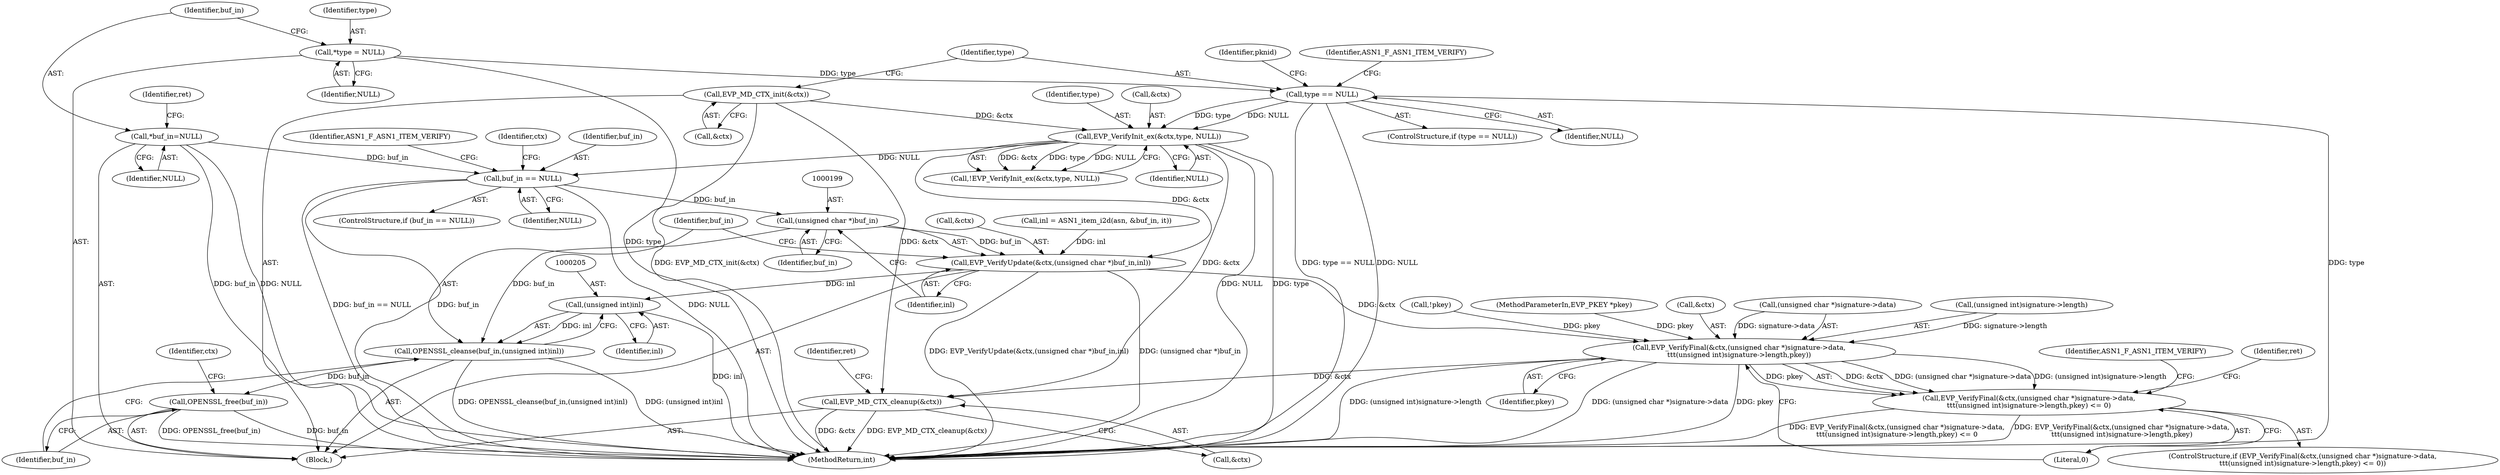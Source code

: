 digraph "0_openssl_ebc71865f0506a293242bd4aec97cdc7a8ef24b0@pointer" {
"1000198" [label="(Call,(unsigned char *)buf_in)"];
"1000187" [label="(Call,buf_in == NULL)"];
"1000117" [label="(Call,*buf_in=NULL)"];
"1000166" [label="(Call,EVP_VerifyInit_ex(&ctx,type, NULL))"];
"1000138" [label="(Call,EVP_MD_CTX_init(&ctx))"];
"1000142" [label="(Call,type == NULL)"];
"1000113" [label="(Call,*type = NULL)"];
"1000195" [label="(Call,EVP_VerifyUpdate(&ctx,(unsigned char *)buf_in,inl))"];
"1000204" [label="(Call,(unsigned int)inl)"];
"1000202" [label="(Call,OPENSSL_cleanse(buf_in,(unsigned int)inl))"];
"1000207" [label="(Call,OPENSSL_free(buf_in))"];
"1000211" [label="(Call,EVP_VerifyFinal(&ctx,(unsigned char *)signature->data,\n\t\t\t(unsigned int)signature->length,pkey))"];
"1000210" [label="(Call,EVP_VerifyFinal(&ctx,(unsigned char *)signature->data,\n\t\t\t(unsigned int)signature->length,pkey) <= 0)"];
"1000238" [label="(Call,EVP_MD_CTX_cleanup(&ctx))"];
"1000204" [label="(Call,(unsigned int)inl)"];
"1000197" [label="(Identifier,ctx)"];
"1000238" [label="(Call,EVP_MD_CTX_cleanup(&ctx))"];
"1000225" [label="(Literal,0)"];
"1000138" [label="(Call,EVP_MD_CTX_init(&ctx))"];
"1000170" [label="(Identifier,NULL)"];
"1000165" [label="(Call,!EVP_VerifyInit_ex(&ctx,type, NULL))"];
"1000239" [label="(Call,&ctx)"];
"1000210" [label="(Call,EVP_VerifyFinal(&ctx,(unsigned char *)signature->data,\n\t\t\t(unsigned int)signature->length,pkey) <= 0)"];
"1000153" [label="(Identifier,pknid)"];
"1000203" [label="(Identifier,buf_in)"];
"1000195" [label="(Call,EVP_VerifyUpdate(&ctx,(unsigned char *)buf_in,inl))"];
"1000141" [label="(ControlStructure,if (type == NULL))"];
"1000202" [label="(Call,OPENSSL_cleanse(buf_in,(unsigned int)inl))"];
"1000201" [label="(Identifier,inl)"];
"1000213" [label="(Identifier,ctx)"];
"1000219" [label="(Call,(unsigned int)signature->length)"];
"1000198" [label="(Call,(unsigned char *)buf_in)"];
"1000122" [label="(Identifier,ret)"];
"1000144" [label="(Identifier,NULL)"];
"1000179" [label="(Call,inl = ASN1_item_i2d(asn, &buf_in, it))"];
"1000114" [label="(Identifier,type)"];
"1000224" [label="(Identifier,pkey)"];
"1000228" [label="(Identifier,ASN1_F_ASN1_ITEM_VERIFY)"];
"1000200" [label="(Identifier,buf_in)"];
"1000189" [label="(Identifier,NULL)"];
"1000214" [label="(Call,(unsigned char *)signature->data)"];
"1000209" [label="(ControlStructure,if (EVP_VerifyFinal(&ctx,(unsigned char *)signature->data,\n\t\t\t(unsigned int)signature->length,pkey) <= 0))"];
"1000207" [label="(Call,OPENSSL_free(buf_in))"];
"1000129" [label="(Call,!pkey)"];
"1000167" [label="(Call,&ctx)"];
"1000188" [label="(Identifier,buf_in)"];
"1000110" [label="(Block,)"];
"1000187" [label="(Call,buf_in == NULL)"];
"1000119" [label="(Identifier,NULL)"];
"1000109" [label="(MethodParameterIn,EVP_PKEY *pkey)"];
"1000235" [label="(Identifier,ret)"];
"1000192" [label="(Identifier,ASN1_F_ASN1_ITEM_VERIFY)"];
"1000211" [label="(Call,EVP_VerifyFinal(&ctx,(unsigned char *)signature->data,\n\t\t\t(unsigned int)signature->length,pkey))"];
"1000113" [label="(Call,*type = NULL)"];
"1000147" [label="(Identifier,ASN1_F_ASN1_ITEM_VERIFY)"];
"1000117" [label="(Call,*buf_in=NULL)"];
"1000142" [label="(Call,type == NULL)"];
"1000169" [label="(Identifier,type)"];
"1000242" [label="(Identifier,ret)"];
"1000206" [label="(Identifier,inl)"];
"1000115" [label="(Identifier,NULL)"];
"1000143" [label="(Identifier,type)"];
"1000208" [label="(Identifier,buf_in)"];
"1000139" [label="(Call,&ctx)"];
"1000243" [label="(MethodReturn,int)"];
"1000186" [label="(ControlStructure,if (buf_in == NULL))"];
"1000166" [label="(Call,EVP_VerifyInit_ex(&ctx,type, NULL))"];
"1000118" [label="(Identifier,buf_in)"];
"1000212" [label="(Call,&ctx)"];
"1000196" [label="(Call,&ctx)"];
"1000198" -> "1000195"  [label="AST: "];
"1000198" -> "1000200"  [label="CFG: "];
"1000199" -> "1000198"  [label="AST: "];
"1000200" -> "1000198"  [label="AST: "];
"1000201" -> "1000198"  [label="CFG: "];
"1000198" -> "1000195"  [label="DDG: buf_in"];
"1000187" -> "1000198"  [label="DDG: buf_in"];
"1000198" -> "1000202"  [label="DDG: buf_in"];
"1000187" -> "1000186"  [label="AST: "];
"1000187" -> "1000189"  [label="CFG: "];
"1000188" -> "1000187"  [label="AST: "];
"1000189" -> "1000187"  [label="AST: "];
"1000192" -> "1000187"  [label="CFG: "];
"1000197" -> "1000187"  [label="CFG: "];
"1000187" -> "1000243"  [label="DDG: buf_in"];
"1000187" -> "1000243"  [label="DDG: buf_in == NULL"];
"1000187" -> "1000243"  [label="DDG: NULL"];
"1000117" -> "1000187"  [label="DDG: buf_in"];
"1000166" -> "1000187"  [label="DDG: NULL"];
"1000117" -> "1000110"  [label="AST: "];
"1000117" -> "1000119"  [label="CFG: "];
"1000118" -> "1000117"  [label="AST: "];
"1000119" -> "1000117"  [label="AST: "];
"1000122" -> "1000117"  [label="CFG: "];
"1000117" -> "1000243"  [label="DDG: NULL"];
"1000117" -> "1000243"  [label="DDG: buf_in"];
"1000166" -> "1000165"  [label="AST: "];
"1000166" -> "1000170"  [label="CFG: "];
"1000167" -> "1000166"  [label="AST: "];
"1000169" -> "1000166"  [label="AST: "];
"1000170" -> "1000166"  [label="AST: "];
"1000165" -> "1000166"  [label="CFG: "];
"1000166" -> "1000243"  [label="DDG: NULL"];
"1000166" -> "1000243"  [label="DDG: type"];
"1000166" -> "1000165"  [label="DDG: &ctx"];
"1000166" -> "1000165"  [label="DDG: type"];
"1000166" -> "1000165"  [label="DDG: NULL"];
"1000138" -> "1000166"  [label="DDG: &ctx"];
"1000142" -> "1000166"  [label="DDG: type"];
"1000142" -> "1000166"  [label="DDG: NULL"];
"1000166" -> "1000195"  [label="DDG: &ctx"];
"1000166" -> "1000238"  [label="DDG: &ctx"];
"1000138" -> "1000110"  [label="AST: "];
"1000138" -> "1000139"  [label="CFG: "];
"1000139" -> "1000138"  [label="AST: "];
"1000143" -> "1000138"  [label="CFG: "];
"1000138" -> "1000243"  [label="DDG: EVP_MD_CTX_init(&ctx)"];
"1000138" -> "1000238"  [label="DDG: &ctx"];
"1000142" -> "1000141"  [label="AST: "];
"1000142" -> "1000144"  [label="CFG: "];
"1000143" -> "1000142"  [label="AST: "];
"1000144" -> "1000142"  [label="AST: "];
"1000147" -> "1000142"  [label="CFG: "];
"1000153" -> "1000142"  [label="CFG: "];
"1000142" -> "1000243"  [label="DDG: type == NULL"];
"1000142" -> "1000243"  [label="DDG: NULL"];
"1000142" -> "1000243"  [label="DDG: type"];
"1000113" -> "1000142"  [label="DDG: type"];
"1000113" -> "1000110"  [label="AST: "];
"1000113" -> "1000115"  [label="CFG: "];
"1000114" -> "1000113"  [label="AST: "];
"1000115" -> "1000113"  [label="AST: "];
"1000118" -> "1000113"  [label="CFG: "];
"1000113" -> "1000243"  [label="DDG: type"];
"1000195" -> "1000110"  [label="AST: "];
"1000195" -> "1000201"  [label="CFG: "];
"1000196" -> "1000195"  [label="AST: "];
"1000201" -> "1000195"  [label="AST: "];
"1000203" -> "1000195"  [label="CFG: "];
"1000195" -> "1000243"  [label="DDG: EVP_VerifyUpdate(&ctx,(unsigned char *)buf_in,inl)"];
"1000195" -> "1000243"  [label="DDG: (unsigned char *)buf_in"];
"1000179" -> "1000195"  [label="DDG: inl"];
"1000195" -> "1000204"  [label="DDG: inl"];
"1000195" -> "1000211"  [label="DDG: &ctx"];
"1000204" -> "1000202"  [label="AST: "];
"1000204" -> "1000206"  [label="CFG: "];
"1000205" -> "1000204"  [label="AST: "];
"1000206" -> "1000204"  [label="AST: "];
"1000202" -> "1000204"  [label="CFG: "];
"1000204" -> "1000243"  [label="DDG: inl"];
"1000204" -> "1000202"  [label="DDG: inl"];
"1000202" -> "1000110"  [label="AST: "];
"1000203" -> "1000202"  [label="AST: "];
"1000208" -> "1000202"  [label="CFG: "];
"1000202" -> "1000243"  [label="DDG: OPENSSL_cleanse(buf_in,(unsigned int)inl)"];
"1000202" -> "1000243"  [label="DDG: (unsigned int)inl"];
"1000202" -> "1000207"  [label="DDG: buf_in"];
"1000207" -> "1000110"  [label="AST: "];
"1000207" -> "1000208"  [label="CFG: "];
"1000208" -> "1000207"  [label="AST: "];
"1000213" -> "1000207"  [label="CFG: "];
"1000207" -> "1000243"  [label="DDG: buf_in"];
"1000207" -> "1000243"  [label="DDG: OPENSSL_free(buf_in)"];
"1000211" -> "1000210"  [label="AST: "];
"1000211" -> "1000224"  [label="CFG: "];
"1000212" -> "1000211"  [label="AST: "];
"1000214" -> "1000211"  [label="AST: "];
"1000219" -> "1000211"  [label="AST: "];
"1000224" -> "1000211"  [label="AST: "];
"1000225" -> "1000211"  [label="CFG: "];
"1000211" -> "1000243"  [label="DDG: (unsigned int)signature->length"];
"1000211" -> "1000243"  [label="DDG: (unsigned char *)signature->data"];
"1000211" -> "1000243"  [label="DDG: pkey"];
"1000211" -> "1000210"  [label="DDG: &ctx"];
"1000211" -> "1000210"  [label="DDG: (unsigned char *)signature->data"];
"1000211" -> "1000210"  [label="DDG: (unsigned int)signature->length"];
"1000211" -> "1000210"  [label="DDG: pkey"];
"1000214" -> "1000211"  [label="DDG: signature->data"];
"1000219" -> "1000211"  [label="DDG: signature->length"];
"1000129" -> "1000211"  [label="DDG: pkey"];
"1000109" -> "1000211"  [label="DDG: pkey"];
"1000211" -> "1000238"  [label="DDG: &ctx"];
"1000210" -> "1000209"  [label="AST: "];
"1000210" -> "1000225"  [label="CFG: "];
"1000225" -> "1000210"  [label="AST: "];
"1000228" -> "1000210"  [label="CFG: "];
"1000235" -> "1000210"  [label="CFG: "];
"1000210" -> "1000243"  [label="DDG: EVP_VerifyFinal(&ctx,(unsigned char *)signature->data,\n\t\t\t(unsigned int)signature->length,pkey) <= 0"];
"1000210" -> "1000243"  [label="DDG: EVP_VerifyFinal(&ctx,(unsigned char *)signature->data,\n\t\t\t(unsigned int)signature->length,pkey)"];
"1000238" -> "1000110"  [label="AST: "];
"1000238" -> "1000239"  [label="CFG: "];
"1000239" -> "1000238"  [label="AST: "];
"1000242" -> "1000238"  [label="CFG: "];
"1000238" -> "1000243"  [label="DDG: &ctx"];
"1000238" -> "1000243"  [label="DDG: EVP_MD_CTX_cleanup(&ctx)"];
}
